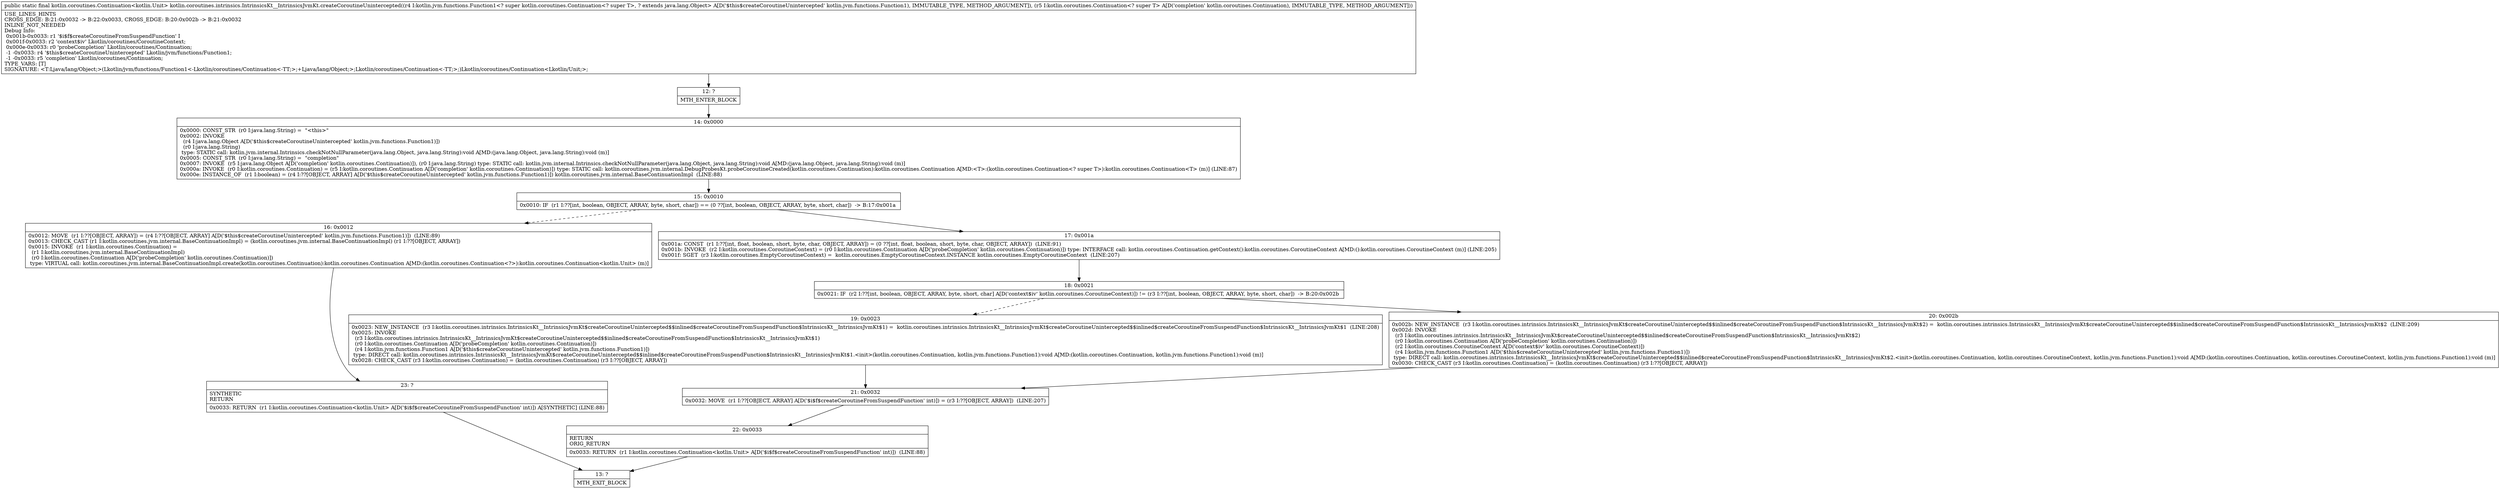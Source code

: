 digraph "CFG forkotlin.coroutines.intrinsics.IntrinsicsKt__IntrinsicsJvmKt.createCoroutineUnintercepted(Lkotlin\/jvm\/functions\/Function1;Lkotlin\/coroutines\/Continuation;)Lkotlin\/coroutines\/Continuation;" {
Node_12 [shape=record,label="{12\:\ ?|MTH_ENTER_BLOCK\l}"];
Node_14 [shape=record,label="{14\:\ 0x0000|0x0000: CONST_STR  (r0 I:java.lang.String) =  \"\<this\>\" \l0x0002: INVOKE  \l  (r4 I:java.lang.Object A[D('$this$createCoroutineUnintercepted' kotlin.jvm.functions.Function1)])\l  (r0 I:java.lang.String)\l type: STATIC call: kotlin.jvm.internal.Intrinsics.checkNotNullParameter(java.lang.Object, java.lang.String):void A[MD:(java.lang.Object, java.lang.String):void (m)]\l0x0005: CONST_STR  (r0 I:java.lang.String) =  \"completion\" \l0x0007: INVOKE  (r5 I:java.lang.Object A[D('completion' kotlin.coroutines.Continuation)]), (r0 I:java.lang.String) type: STATIC call: kotlin.jvm.internal.Intrinsics.checkNotNullParameter(java.lang.Object, java.lang.String):void A[MD:(java.lang.Object, java.lang.String):void (m)]\l0x000a: INVOKE  (r0 I:kotlin.coroutines.Continuation) = (r5 I:kotlin.coroutines.Continuation A[D('completion' kotlin.coroutines.Continuation)]) type: STATIC call: kotlin.coroutines.jvm.internal.DebugProbesKt.probeCoroutineCreated(kotlin.coroutines.Continuation):kotlin.coroutines.Continuation A[MD:\<T\>:(kotlin.coroutines.Continuation\<? super T\>):kotlin.coroutines.Continuation\<T\> (m)] (LINE:87)\l0x000e: INSTANCE_OF  (r1 I:boolean) = (r4 I:??[OBJECT, ARRAY] A[D('$this$createCoroutineUnintercepted' kotlin.jvm.functions.Function1)]) kotlin.coroutines.jvm.internal.BaseContinuationImpl  (LINE:88)\l}"];
Node_15 [shape=record,label="{15\:\ 0x0010|0x0010: IF  (r1 I:??[int, boolean, OBJECT, ARRAY, byte, short, char]) == (0 ??[int, boolean, OBJECT, ARRAY, byte, short, char])  \-\> B:17:0x001a \l}"];
Node_16 [shape=record,label="{16\:\ 0x0012|0x0012: MOVE  (r1 I:??[OBJECT, ARRAY]) = (r4 I:??[OBJECT, ARRAY] A[D('$this$createCoroutineUnintercepted' kotlin.jvm.functions.Function1)])  (LINE:89)\l0x0013: CHECK_CAST (r1 I:kotlin.coroutines.jvm.internal.BaseContinuationImpl) = (kotlin.coroutines.jvm.internal.BaseContinuationImpl) (r1 I:??[OBJECT, ARRAY]) \l0x0015: INVOKE  (r1 I:kotlin.coroutines.Continuation) = \l  (r1 I:kotlin.coroutines.jvm.internal.BaseContinuationImpl)\l  (r0 I:kotlin.coroutines.Continuation A[D('probeCompletion' kotlin.coroutines.Continuation)])\l type: VIRTUAL call: kotlin.coroutines.jvm.internal.BaseContinuationImpl.create(kotlin.coroutines.Continuation):kotlin.coroutines.Continuation A[MD:(kotlin.coroutines.Continuation\<?\>):kotlin.coroutines.Continuation\<kotlin.Unit\> (m)]\l}"];
Node_23 [shape=record,label="{23\:\ ?|SYNTHETIC\lRETURN\l|0x0033: RETURN  (r1 I:kotlin.coroutines.Continuation\<kotlin.Unit\> A[D('$i$f$createCoroutineFromSuspendFunction' int)]) A[SYNTHETIC] (LINE:88)\l}"];
Node_13 [shape=record,label="{13\:\ ?|MTH_EXIT_BLOCK\l}"];
Node_17 [shape=record,label="{17\:\ 0x001a|0x001a: CONST  (r1 I:??[int, float, boolean, short, byte, char, OBJECT, ARRAY]) = (0 ??[int, float, boolean, short, byte, char, OBJECT, ARRAY])  (LINE:91)\l0x001b: INVOKE  (r2 I:kotlin.coroutines.CoroutineContext) = (r0 I:kotlin.coroutines.Continuation A[D('probeCompletion' kotlin.coroutines.Continuation)]) type: INTERFACE call: kotlin.coroutines.Continuation.getContext():kotlin.coroutines.CoroutineContext A[MD:():kotlin.coroutines.CoroutineContext (m)] (LINE:205)\l0x001f: SGET  (r3 I:kotlin.coroutines.EmptyCoroutineContext) =  kotlin.coroutines.EmptyCoroutineContext.INSTANCE kotlin.coroutines.EmptyCoroutineContext  (LINE:207)\l}"];
Node_18 [shape=record,label="{18\:\ 0x0021|0x0021: IF  (r2 I:??[int, boolean, OBJECT, ARRAY, byte, short, char] A[D('context$iv' kotlin.coroutines.CoroutineContext)]) != (r3 I:??[int, boolean, OBJECT, ARRAY, byte, short, char])  \-\> B:20:0x002b \l}"];
Node_19 [shape=record,label="{19\:\ 0x0023|0x0023: NEW_INSTANCE  (r3 I:kotlin.coroutines.intrinsics.IntrinsicsKt__IntrinsicsJvmKt$createCoroutineUnintercepted$$inlined$createCoroutineFromSuspendFunction$IntrinsicsKt__IntrinsicsJvmKt$1) =  kotlin.coroutines.intrinsics.IntrinsicsKt__IntrinsicsJvmKt$createCoroutineUnintercepted$$inlined$createCoroutineFromSuspendFunction$IntrinsicsKt__IntrinsicsJvmKt$1  (LINE:208)\l0x0025: INVOKE  \l  (r3 I:kotlin.coroutines.intrinsics.IntrinsicsKt__IntrinsicsJvmKt$createCoroutineUnintercepted$$inlined$createCoroutineFromSuspendFunction$IntrinsicsKt__IntrinsicsJvmKt$1)\l  (r0 I:kotlin.coroutines.Continuation A[D('probeCompletion' kotlin.coroutines.Continuation)])\l  (r4 I:kotlin.jvm.functions.Function1 A[D('$this$createCoroutineUnintercepted' kotlin.jvm.functions.Function1)])\l type: DIRECT call: kotlin.coroutines.intrinsics.IntrinsicsKt__IntrinsicsJvmKt$createCoroutineUnintercepted$$inlined$createCoroutineFromSuspendFunction$IntrinsicsKt__IntrinsicsJvmKt$1.\<init\>(kotlin.coroutines.Continuation, kotlin.jvm.functions.Function1):void A[MD:(kotlin.coroutines.Continuation, kotlin.jvm.functions.Function1):void (m)]\l0x0028: CHECK_CAST (r3 I:kotlin.coroutines.Continuation) = (kotlin.coroutines.Continuation) (r3 I:??[OBJECT, ARRAY]) \l}"];
Node_21 [shape=record,label="{21\:\ 0x0032|0x0032: MOVE  (r1 I:??[OBJECT, ARRAY] A[D('$i$f$createCoroutineFromSuspendFunction' int)]) = (r3 I:??[OBJECT, ARRAY])  (LINE:207)\l}"];
Node_22 [shape=record,label="{22\:\ 0x0033|RETURN\lORIG_RETURN\l|0x0033: RETURN  (r1 I:kotlin.coroutines.Continuation\<kotlin.Unit\> A[D('$i$f$createCoroutineFromSuspendFunction' int)])  (LINE:88)\l}"];
Node_20 [shape=record,label="{20\:\ 0x002b|0x002b: NEW_INSTANCE  (r3 I:kotlin.coroutines.intrinsics.IntrinsicsKt__IntrinsicsJvmKt$createCoroutineUnintercepted$$inlined$createCoroutineFromSuspendFunction$IntrinsicsKt__IntrinsicsJvmKt$2) =  kotlin.coroutines.intrinsics.IntrinsicsKt__IntrinsicsJvmKt$createCoroutineUnintercepted$$inlined$createCoroutineFromSuspendFunction$IntrinsicsKt__IntrinsicsJvmKt$2  (LINE:209)\l0x002d: INVOKE  \l  (r3 I:kotlin.coroutines.intrinsics.IntrinsicsKt__IntrinsicsJvmKt$createCoroutineUnintercepted$$inlined$createCoroutineFromSuspendFunction$IntrinsicsKt__IntrinsicsJvmKt$2)\l  (r0 I:kotlin.coroutines.Continuation A[D('probeCompletion' kotlin.coroutines.Continuation)])\l  (r2 I:kotlin.coroutines.CoroutineContext A[D('context$iv' kotlin.coroutines.CoroutineContext)])\l  (r4 I:kotlin.jvm.functions.Function1 A[D('$this$createCoroutineUnintercepted' kotlin.jvm.functions.Function1)])\l type: DIRECT call: kotlin.coroutines.intrinsics.IntrinsicsKt__IntrinsicsJvmKt$createCoroutineUnintercepted$$inlined$createCoroutineFromSuspendFunction$IntrinsicsKt__IntrinsicsJvmKt$2.\<init\>(kotlin.coroutines.Continuation, kotlin.coroutines.CoroutineContext, kotlin.jvm.functions.Function1):void A[MD:(kotlin.coroutines.Continuation, kotlin.coroutines.CoroutineContext, kotlin.jvm.functions.Function1):void (m)]\l0x0030: CHECK_CAST (r3 I:kotlin.coroutines.Continuation) = (kotlin.coroutines.Continuation) (r3 I:??[OBJECT, ARRAY]) \l}"];
MethodNode[shape=record,label="{public static final kotlin.coroutines.Continuation\<kotlin.Unit\> kotlin.coroutines.intrinsics.IntrinsicsKt__IntrinsicsJvmKt.createCoroutineUnintercepted((r4 I:kotlin.jvm.functions.Function1\<? super kotlin.coroutines.Continuation\<? super T\>, ? extends java.lang.Object\> A[D('$this$createCoroutineUnintercepted' kotlin.jvm.functions.Function1), IMMUTABLE_TYPE, METHOD_ARGUMENT]), (r5 I:kotlin.coroutines.Continuation\<? super T\> A[D('completion' kotlin.coroutines.Continuation), IMMUTABLE_TYPE, METHOD_ARGUMENT]))  | USE_LINES_HINTS\lCROSS_EDGE: B:21:0x0032 \-\> B:22:0x0033, CROSS_EDGE: B:20:0x002b \-\> B:21:0x0032\lINLINE_NOT_NEEDED\lDebug Info:\l  0x001b\-0x0033: r1 '$i$f$createCoroutineFromSuspendFunction' I\l  0x001f\-0x0033: r2 'context$iv' Lkotlin\/coroutines\/CoroutineContext;\l  0x000e\-0x0033: r0 'probeCompletion' Lkotlin\/coroutines\/Continuation;\l  \-1 \-0x0033: r4 '$this$createCoroutineUnintercepted' Lkotlin\/jvm\/functions\/Function1;\l  \-1 \-0x0033: r5 'completion' Lkotlin\/coroutines\/Continuation;\lTYPE_VARS: [T]\lSIGNATURE: \<T:Ljava\/lang\/Object;\>(Lkotlin\/jvm\/functions\/Function1\<\-Lkotlin\/coroutines\/Continuation\<\-TT;\>;+Ljava\/lang\/Object;\>;Lkotlin\/coroutines\/Continuation\<\-TT;\>;)Lkotlin\/coroutines\/Continuation\<Lkotlin\/Unit;\>;\l}"];
MethodNode -> Node_12;Node_12 -> Node_14;
Node_14 -> Node_15;
Node_15 -> Node_16[style=dashed];
Node_15 -> Node_17;
Node_16 -> Node_23;
Node_23 -> Node_13;
Node_17 -> Node_18;
Node_18 -> Node_19[style=dashed];
Node_18 -> Node_20;
Node_19 -> Node_21;
Node_21 -> Node_22;
Node_22 -> Node_13;
Node_20 -> Node_21;
}

